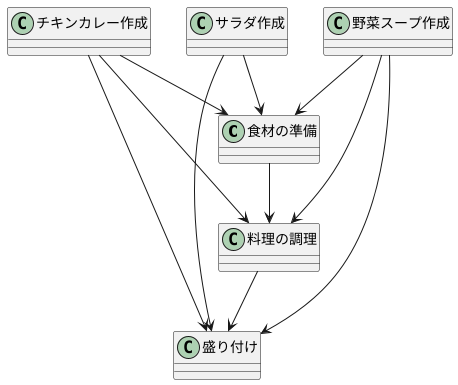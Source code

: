 @startuml
!define RECTANGLE class

RECTANGLE 食材の準備
RECTANGLE 料理の調理
RECTANGLE 盛り付け

RECTANGLE チキンカレー作成
チキンカレー作成 -down-> 食材の準備
チキンカレー作成 -down-> 料理の調理
チキンカレー作成 -down-> 盛り付け

RECTANGLE サラダ作成
サラダ作成 -down-> 食材の準備
サラダ作成 -down-> 盛り付け

RECTANGLE 野菜スープ作成
野菜スープ作成 -down-> 食材の準備
野菜スープ作成 -down-> 料理の調理
野菜スープ作成 -down-> 盛り付け

食材の準備 -down-> 料理の調理
料理の調理 -down-> 盛り付け 
@enduml
